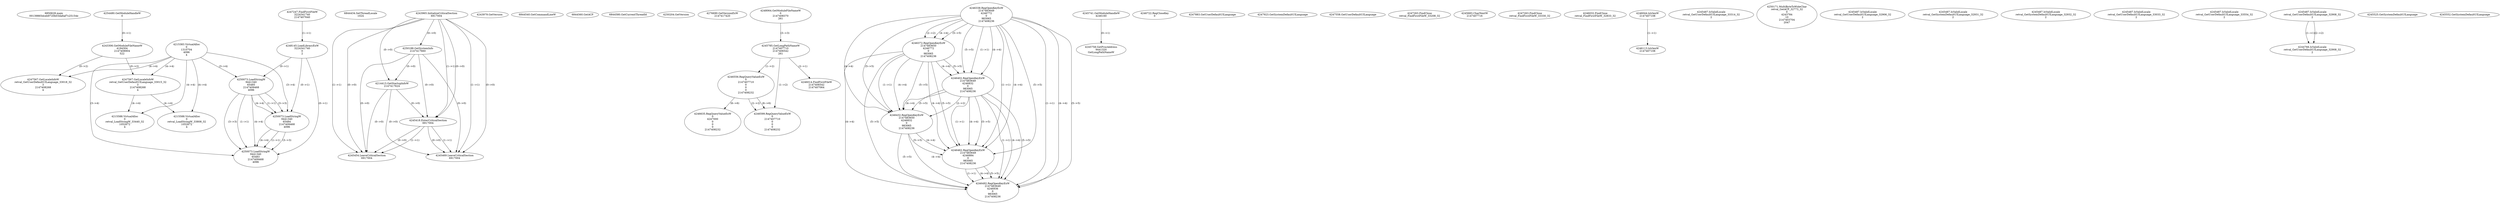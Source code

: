 // Global SCDG with merge call
digraph {
	0 [label="6850628.main
00139865dceb9720b03da6af7c25154e"]
	1 [label="4254480.GetModuleHandleW
0"]
	2 [label="6844434.SetThreadLocale
1024"]
	3 [label="4243965.InitializeCriticalSection
6917004"]
	4 [label="4243979.GetVersion
"]
	5 [label="4250188.GetSystemInfo
2147417660"]
	3 -> 5 [label="(0-->0)"]
	6 [label="6844540.GetCommandLineW
"]
	7 [label="4214413.GetStartupInfoW
2147417624"]
	3 -> 7 [label="(0-->0)"]
	5 -> 7 [label="(0-->0)"]
	8 [label="6844560.GetACP
"]
	9 [label="6844580.GetCurrentThreadId
"]
	10 [label="4250204.GetVersion
"]
	11 [label="4276690.GetVersionExW
2147417420"]
	12 [label="4243306.GetModuleFileNameW
4194304
2147408904
522"]
	1 -> 12 [label="(0-->1)"]
	13 [label="4248064.GetModuleFileNameW
0
2147408370
261"]
	14 [label="4215383.VirtualAlloc
0
1310704
4096
4"]
	15 [label="4246338.RegOpenKeyExW
2147483649
4246772
0
983065
2147408236"]
	16 [label="4246372.RegOpenKeyExW
2147483650
4246772
0
983065
2147408236"]
	15 -> 16 [label="(2-->2)"]
	15 -> 16 [label="(4-->4)"]
	15 -> 16 [label="(5-->5)"]
	17 [label="4245741.GetModuleHandleW
4246160"]
	18 [label="4245758.GetProcAddress
9441320
GetLongPathNameW"]
	17 -> 18 [label="(0-->1)"]
	19 [label="4245785.GetLongPathNameW
2147407710
2147406542
261"]
	13 -> 19 [label="(3-->3)"]
	20 [label="4246556.RegQueryValueExW
0
2147407710
0
0
0
2147408232"]
	19 -> 20 [label="(1-->2)"]
	21 [label="4246635.RegQueryValueExW
0
4247000
0
0
0
2147408232"]
	20 -> 21 [label="(6-->6)"]
	22 [label="4246722.RegCloseKey
0"]
	23 [label="4247883.GetUserDefaultUILanguage
"]
	24 [label="4245418.EnterCriticalSection
6917004"]
	3 -> 24 [label="(1-->1)"]
	3 -> 24 [label="(0-->0)"]
	5 -> 24 [label="(0-->0)"]
	7 -> 24 [label="(0-->0)"]
	25 [label="4245454.LeaveCriticalSection
6917004"]
	3 -> 25 [label="(1-->1)"]
	24 -> 25 [label="(1-->1)"]
	3 -> 25 [label="(0-->0)"]
	5 -> 25 [label="(0-->0)"]
	7 -> 25 [label="(0-->0)"]
	24 -> 25 [label="(0-->0)"]
	26 [label="4247923.GetSystemDefaultUILanguage
"]
	27 [label="4247558.GetUserDefaultUILanguage
"]
	28 [label="4247567.GetLocaleInfoW
retval_GetUserDefaultUILanguage_33015_32
3
2147408268
4"]
	12 -> 28 [label="(0-->2)"]
	14 -> 28 [label="(4-->4)"]
	29 [label="4247247.FindFirstFileW
3224341740
2147407640"]
	30 [label="4247263.FindClose
retval_FindFirstFileW_33208_32"]
	31 [label="4248145.LoadLibraryExW
3224341740
0
2"]
	29 -> 31 [label="(1-->1)"]
	32 [label="4250073.LoadStringW
9441340
65485
2147409468
4096"]
	31 -> 32 [label="(0-->1)"]
	14 -> 32 [label="(3-->4)"]
	33 [label="4250073.LoadStringW
9441340
65484
2147409468
4096"]
	31 -> 33 [label="(0-->1)"]
	32 -> 33 [label="(1-->1)"]
	32 -> 33 [label="(3-->3)"]
	14 -> 33 [label="(3-->4)"]
	32 -> 33 [label="(4-->4)"]
	34 [label="4250073.LoadStringW
9441340
65483
2147409468
4096"]
	31 -> 34 [label="(0-->1)"]
	32 -> 34 [label="(1-->1)"]
	33 -> 34 [label="(1-->1)"]
	32 -> 34 [label="(3-->3)"]
	33 -> 34 [label="(3-->3)"]
	14 -> 34 [label="(3-->4)"]
	32 -> 34 [label="(4-->4)"]
	33 -> 34 [label="(4-->4)"]
	35 [label="4215588.VirtualAlloc
0
retval_LoadStringW_33808_32
1052672
4"]
	14 -> 35 [label="(4-->4)"]
	28 -> 35 [label="(4-->4)"]
	36 [label="4245683.CharNextW
2147407716"]
	37 [label="4246599.RegQueryValueExW
0
2147407710
0
0
0
2147408232"]
	19 -> 37 [label="(1-->2)"]
	20 -> 37 [label="(2-->2)"]
	20 -> 37 [label="(6-->6)"]
	38 [label="4247567.GetLocaleInfoW
retval_GetUserDefaultUILanguage_33018_32
3
2147408268
4"]
	12 -> 38 [label="(0-->2)"]
	14 -> 38 [label="(4-->4)"]
	39 [label="4247263.FindClose
retval_FindFirstFileW_33330_32"]
	40 [label="4215588.VirtualAlloc
0
retval_LoadStringW_33440_32
1052672
4"]
	14 -> 40 [label="(4-->4)"]
	28 -> 40 [label="(4-->4)"]
	41 [label="4246402.RegOpenKeyExW
2147483649
4246832
0
983065
2147408236"]
	15 -> 41 [label="(1-->1)"]
	15 -> 41 [label="(4-->4)"]
	16 -> 41 [label="(4-->4)"]
	15 -> 41 [label="(5-->5)"]
	16 -> 41 [label="(5-->5)"]
	42 [label="4246014.FindFirstFileW
2147406542
2147407064"]
	19 -> 42 [label="(2-->1)"]
	43 [label="4246032.FindClose
retval_FindFirstFileW_32833_32"]
	44 [label="4246044.lstrlenW
2147407108"]
	45 [label="4246113.lstrlenW
2147407108"]
	44 -> 45 [label="(1-->1)"]
	46 [label="4245469.LeaveCriticalSection
6917004"]
	3 -> 46 [label="(1-->1)"]
	24 -> 46 [label="(1-->1)"]
	3 -> 46 [label="(0-->0)"]
	5 -> 46 [label="(0-->0)"]
	7 -> 46 [label="(0-->0)"]
	24 -> 46 [label="(0-->0)"]
	47 [label="4245487.IsValidLocale
retval_GetUserDefaultUILanguage_33314_32
2"]
	48 [label="4250171.MultiByteToWideChar
retval_GetACP_32773_32
0
4243784
10
2147403704
2047"]
	49 [label="4245487.IsValidLocale
retval_GetUserDefaultUILanguage_32906_32
2"]
	50 [label="4245487.IsValidLocale
retval_GetSystemDefaultUILanguage_32931_32
2"]
	51 [label="4245487.IsValidLocale
retval_GetSystemDefaultUILanguage_32932_32
2"]
	52 [label="4245487.IsValidLocale
retval_GetUserDefaultUILanguage_33033_32
2"]
	53 [label="4246432.RegOpenKeyExW
2147483650
4246832
0
983065
2147408236"]
	16 -> 53 [label="(1-->1)"]
	41 -> 53 [label="(2-->2)"]
	15 -> 53 [label="(4-->4)"]
	16 -> 53 [label="(4-->4)"]
	41 -> 53 [label="(4-->4)"]
	15 -> 53 [label="(5-->5)"]
	16 -> 53 [label="(5-->5)"]
	41 -> 53 [label="(5-->5)"]
	54 [label="4246462.RegOpenKeyExW
2147483649
4246884
0
983065
2147408236"]
	15 -> 54 [label="(1-->1)"]
	41 -> 54 [label="(1-->1)"]
	15 -> 54 [label="(4-->4)"]
	16 -> 54 [label="(4-->4)"]
	41 -> 54 [label="(4-->4)"]
	53 -> 54 [label="(4-->4)"]
	15 -> 54 [label="(5-->5)"]
	16 -> 54 [label="(5-->5)"]
	41 -> 54 [label="(5-->5)"]
	53 -> 54 [label="(5-->5)"]
	55 [label="4246492.RegOpenKeyExW
2147483649
4246936
0
983065
2147408236"]
	15 -> 55 [label="(1-->1)"]
	41 -> 55 [label="(1-->1)"]
	54 -> 55 [label="(1-->1)"]
	15 -> 55 [label="(4-->4)"]
	16 -> 55 [label="(4-->4)"]
	41 -> 55 [label="(4-->4)"]
	53 -> 55 [label="(4-->4)"]
	54 -> 55 [label="(4-->4)"]
	15 -> 55 [label="(5-->5)"]
	16 -> 55 [label="(5-->5)"]
	41 -> 55 [label="(5-->5)"]
	53 -> 55 [label="(5-->5)"]
	54 -> 55 [label="(5-->5)"]
	56 [label="4245487.IsValidLocale
retval_GetUserDefaultUILanguage_33554_32
2"]
	57 [label="4245487.IsValidLocale
retval_GetUserDefaultUILanguage_32908_32
2"]
	58 [label="4244766.IsValidLocale
retval_GetUserDefaultUILanguage_32908_32
2"]
	57 -> 58 [label="(1-->1)"]
	57 -> 58 [label="(2-->2)"]
	59 [label="4245525.GetSystemDefaultUILanguage
"]
	60 [label="4245552.GetSystemDefaultUILanguage
"]
}
